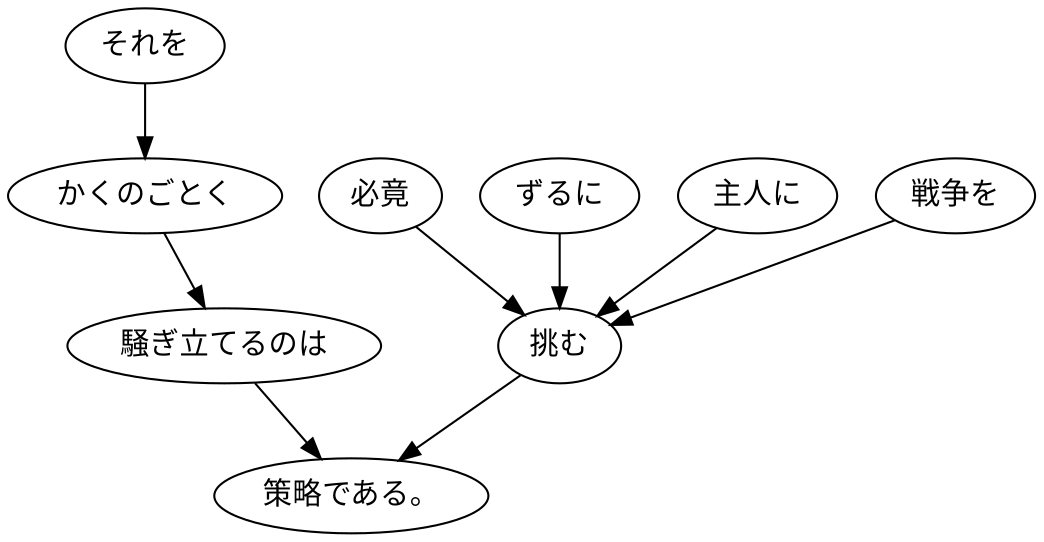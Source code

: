 digraph graph5099 {
	node0 [label="それを"];
	node1 [label="かくのごとく"];
	node2 [label="騒ぎ立てるのは"];
	node3 [label="必竟"];
	node4 [label="ずるに"];
	node5 [label="主人に"];
	node6 [label="戦争を"];
	node7 [label="挑む"];
	node8 [label="策略である。"];
	node0 -> node1;
	node1 -> node2;
	node2 -> node8;
	node3 -> node7;
	node4 -> node7;
	node5 -> node7;
	node6 -> node7;
	node7 -> node8;
}
